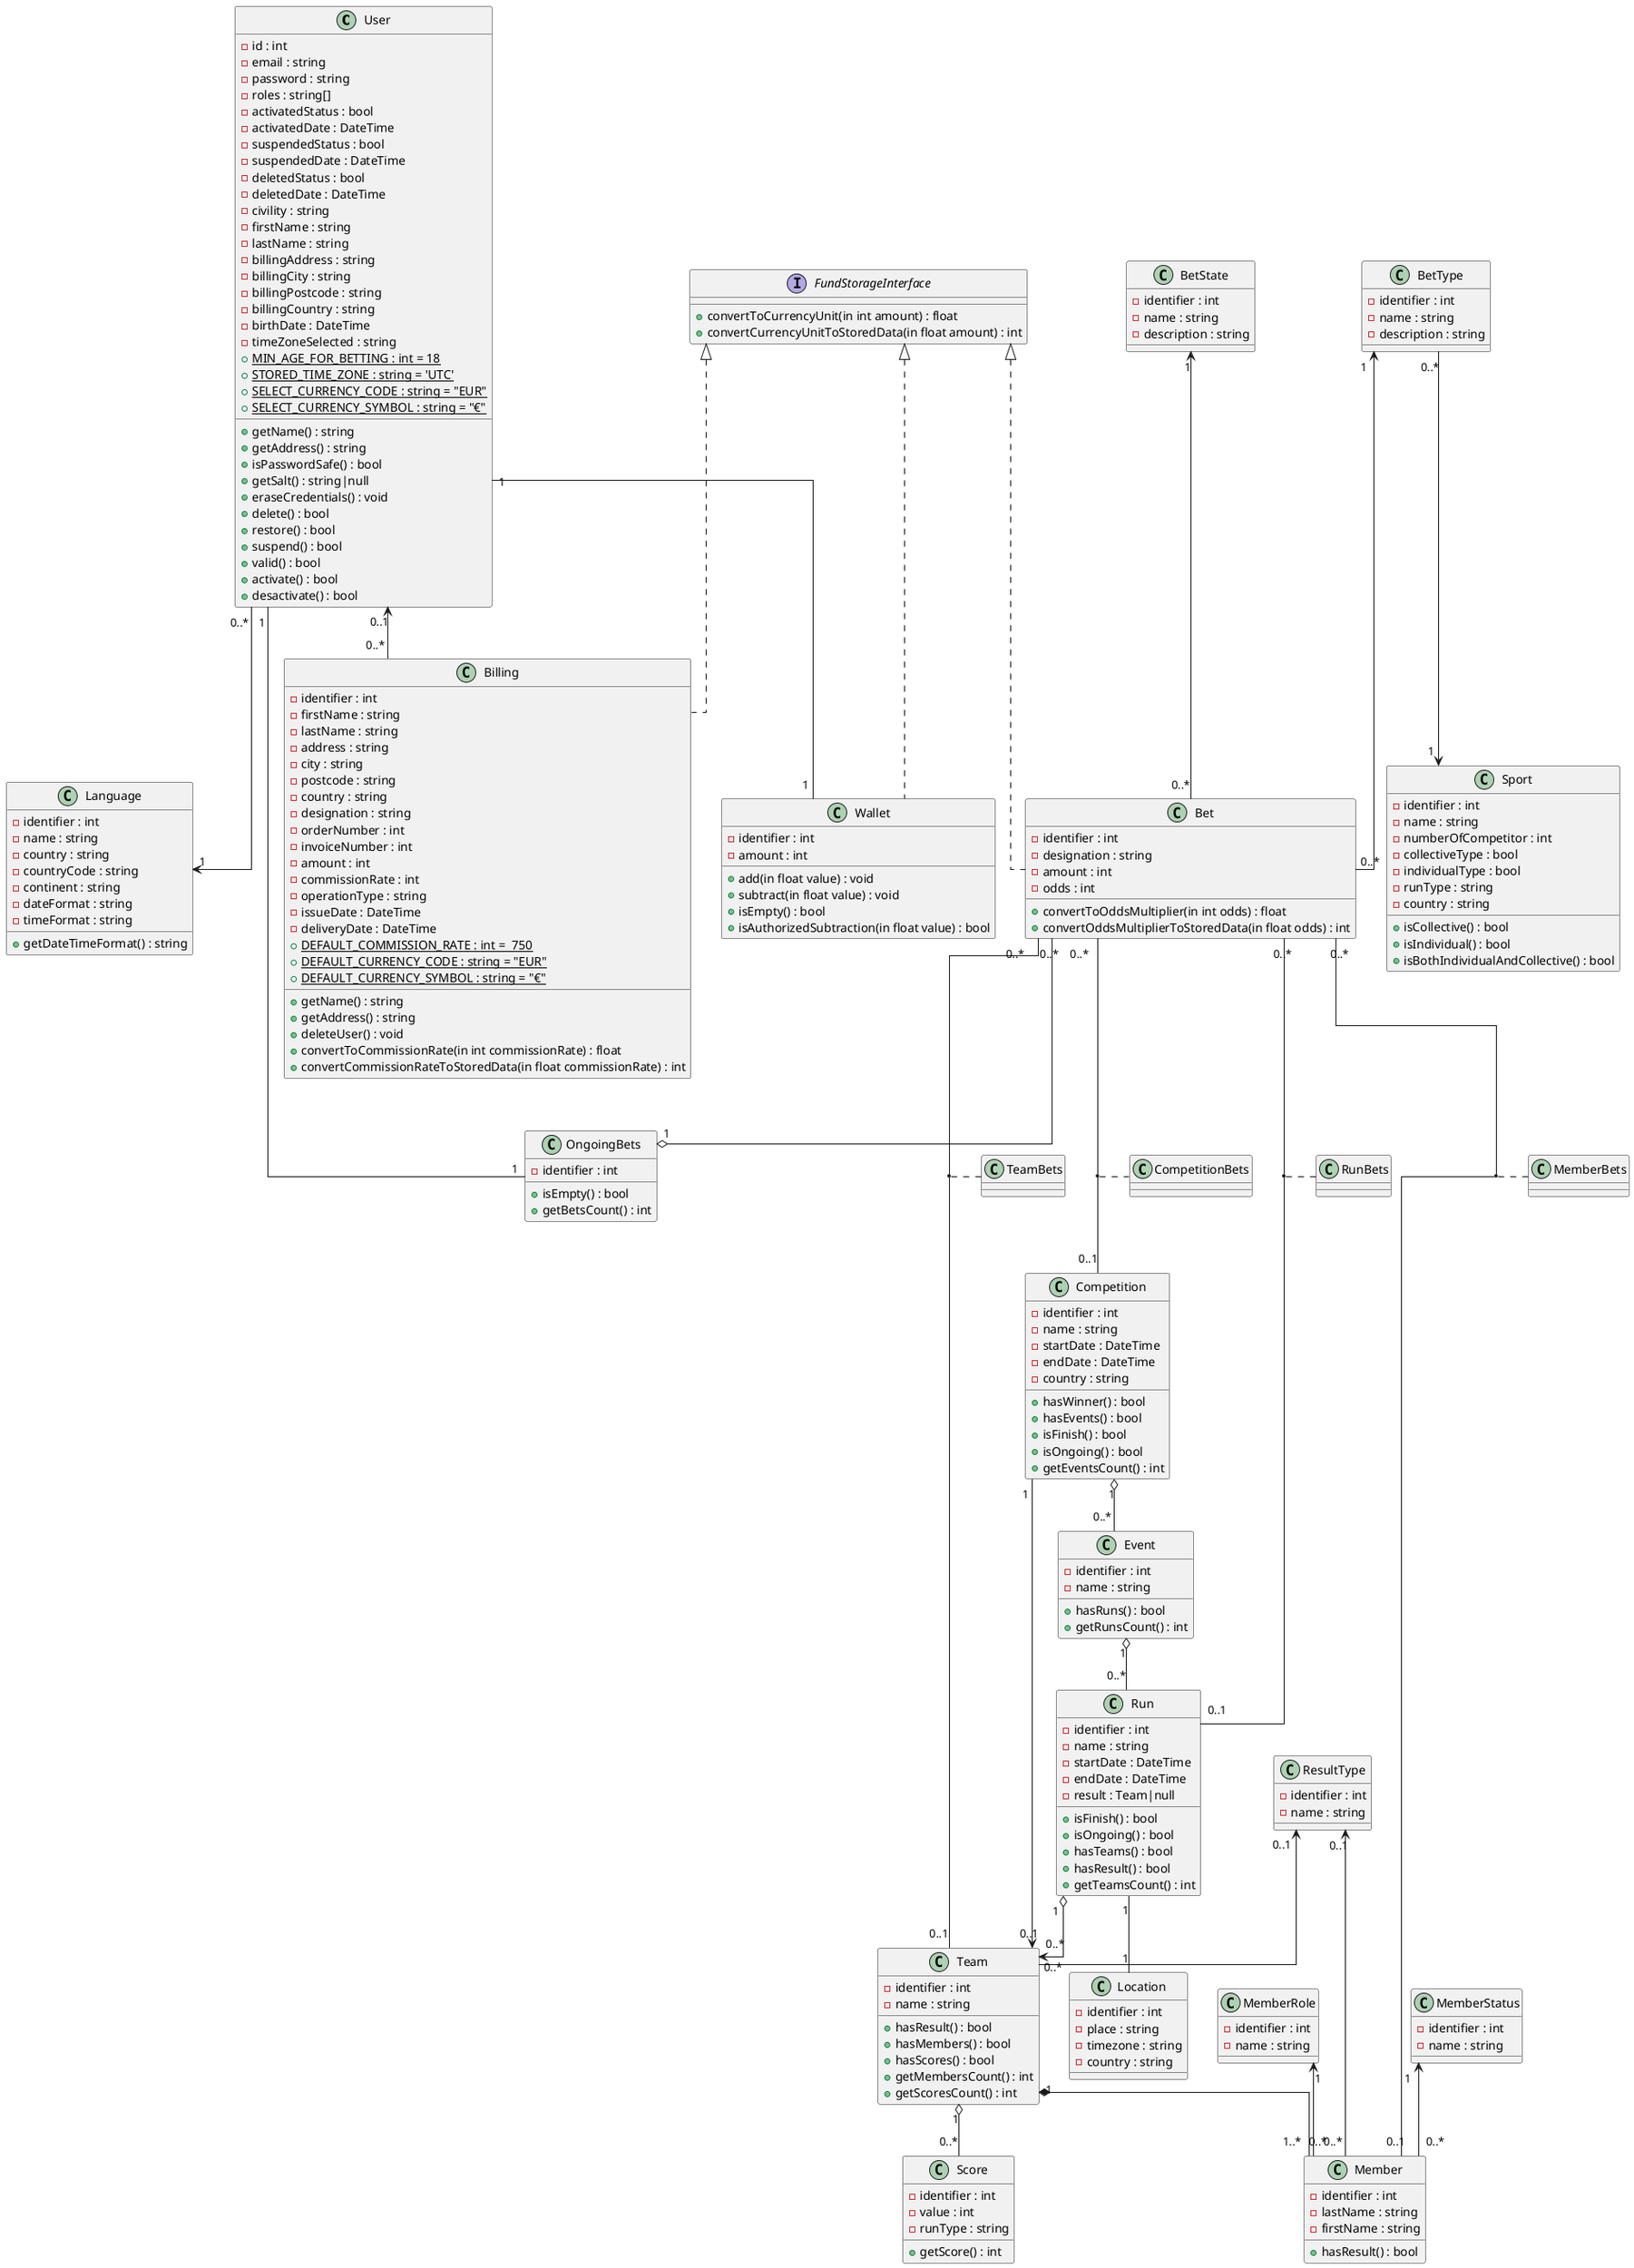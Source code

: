 @startuml parisportif5
skinparam linetype ortho
'plantuml
'Relations :
    'Un utilisateur a une langue sélectionnée
    User "0..*" --> "1" Language
    'Une facture n'est pas pas forcément lié à un utilisateur existant
    User "0..1" <-- "0..*" Billing
    'Un paris a un type
    BetType "1" <-- "0..*" Bet
    'Un utilisateur a un porte-feuille
    User "1" -- "1" Wallet
    'Un utilisateur a une liste des paris en cours (validé)
    User "1" -- "1" OngoingBets
    'Un paris (validé) est lié à une liste de paris en cours
    Bet "0..*" --o "1" OngoingBets
    'Un type de paris est lié à un sport
    BetType "0..*" --> "1" Sport
    'Une compétition a des événements
    Competition "1" o-- "0..*" Event
    'La compétition a une équipe gagnante
    Competition "1" --> "0..1" Team
    'Un événement a plusieurs rencontre ou course
    Event "1" o-- "0..*" Run
    'Une rencontre ou une course a un lieu
    Run "1" -- "1" Location
    'Une équipe a des scores (des matchs, des courses)
    Team "1" o-- "0..*" Score
    'Une rencontre ou une course a plusieurs équipes
    Run "1" o--> "0..*" Team
    'Une équipe a plusieurs membre
    Team "1" *-- "1..*" Member
    'Un paris a un état (en cours ou passé)
    BetState "1" <-- "0..*" Bet
    'Une équipe a un résultat (gagnant, perdant) même dans le cas de sport individuel
    ResultType "0..1" <-- "0..*" Team
    'Un membre a un résultat dans le cas de sport individuel (gagnant, perdant)
    ResultType "0..1" <-- "0..*" Member
    'Un membre a un rôle (fonction) tel que pilote, joueur
    MemberRole "1" <-- "0..*" Member
    'Un membre a un status (blessé, titulaire)
    MemberStatus "1" <-- "0..*" Member
    'Liaison potentiel entre un paris et une compétition
    Bet "0..*" -- "0..1" Competition
    FundStorageInterface <|.. Billing
    FundStorageInterface <|.. Wallet
    FundStorageInterface <|.. Bet
    'Classe d'association entre paris et compétition
    (Bet, Competition) .. CompetitionBets
    'Liaison potentiel entre un paris et une rencontre ou course
    Bet "0..*" -- "0..1" Run
    'Classe d'association entre un paris et une rencontre ou course
    (Bet, Run) .. RunBets
    'Liaison potentiel entre un paris et une équipe
    Bet "0..*" -- "0..1" Team
    'Classe d'association entre un paris et une équipe
    (Bet, Team) .. TeamBets
    'Liaison potentiel entre un paris et un membre
    Bet "0..*" -- "0..1" Member
    'Classe d'association entre un paris et un membre
    (Bet, Member) .. MemberBets
'Définitions des classes :
    'Rôle du membre (pilote, co-pilote, joueur)
    interface FundStorageInterface {
        +convertToCurrencyUnit(in int amount) : float
        +convertCurrencyUnitToStoredData(in float amount) : int
    }
    class MemberRole {
        -identifier : int
        -name : string
    }
    'Statut du membre (blessé, remplaçant, titulaire)
    class MemberStatus {
        -identifier : int
        -name : string
    }
    'Type de résultat (gagnant, perdant, ex aequo)
    class ResultType {
        -identifier : int
        -name : string
    }
    'État du paris (en cours, validé, finis)
    class BetState {
        -identifier : int
        -name : string
        -description : string
    }
    'Porte-feuille de l'utilisateur avec des fonds (de l'argent gagnés)
    class Wallet {
        -identifier : int
        -amount : int
        +add(in float value) : void
        +subtract(in float value) : void
        +isEmpty() : bool
        +isAuthorizedSubtraction(in float value) : bool
    }
    'Liste qui contient les paris validés et en cours
    class OngoingBets {
        -identifier : int
        +isEmpty() : bool
        +getBetsCount() : int
    }
    'Utilisateur avec un compte
    class User {
        -id : int
        -email : string
        -password : string
        -roles : string[]
        -activatedStatus : bool
        -activatedDate : DateTime
        -suspendedStatus : bool
        -suspendedDate : DateTime
        -deletedStatus : bool
        -deletedDate : DateTime
        -civility : string
        -firstName : string
        -lastName : string
        -billingAddress : string
        -billingCity : string
        -billingPostcode : string
        -billingCountry : string
        -birthDate : DateTime
        -timeZoneSelected : string
        +{static} MIN_AGE_FOR_BETTING : int = 18
        +{static} STORED_TIME_ZONE : string = 'UTC'
        +{static} SELECT_CURRENCY_CODE : string = "EUR"
        +{static} SELECT_CURRENCY_SYMBOL : string = "€"
        +getName() : string
        +getAddress() : string
        +isPasswordSafe() : bool
        +getSalt() : string|null
        +eraseCredentials() : void
        +delete() : bool
        +restore() : bool
        +suspend() : bool
        +valid() : bool
        +activate() : bool
        +desactivate() : bool
    }
    'Langue d'affichage de l'utilisateur
    class Language {
        -identifier : int
        -name : string
        -country : string
        -countryCode : string
        -continent : string
        -dateFormat : string
        -timeFormat : string
        +getDateTimeFormat() : string
    }
    'Factures (type=débit ou crédit)
    class Billing {
        -identifier : int
        -firstName : string
        -lastName : string
        -address : string
        -city : string
        -postcode : string
        -country : string
        -designation : string
        -orderNumber : int
        -invoiceNumber : int
        -amount : int
        -commissionRate : int
        -operationType : string
        -issueDate : DateTime
        -deliveryDate : DateTime
        +{static} DEFAULT_COMMISSION_RATE : int =  750
        +{static} DEFAULT_CURRENCY_CODE : string = "EUR"
        +{static} DEFAULT_CURRENCY_SYMBOL : string = "€"
        +getName() : string
        +getAddress() : string
        +deleteUser() : void
        +convertToCommissionRate(in int commissionRate) : float
        +convertCommissionRateToStoredData(in float commissionRate) : int
    }
    'Un paris
    class Bet {
        -identifier : int
        -designation : string
        -amount : int
        -odds : int
        +convertToOddsMultiplier(in int odds) : float
        +convertOddsMultiplierToStoredData(in float odds) : int
    }
    'Catégorie de paris (ex: Paris sur la victoire du favoris)
    class BetType {
        -identifier : int
        -name : string
        -description : string
    }
    'Lieu de la rencontre/course
    class Location {
        -identifier : int
        -place : string
        -timezone : string
        -country : string
    }
    'Sport pratiqué (runtype = fixture(match), race(course)) (type = collectif ou individuel ou les deux)
    class Sport {
        -identifier : int
        -name : string
        -numberOfCompetitor : int
        -collectiveType : bool
        -individualType : bool
        -runType : string
        -country : string
        +isCollective() : bool
        +isIndividual() : bool
        +isBothIndividualAndCollective() : bool
    }
    'Compétition (JO, Ligue des Champions, F1 Championnat du monde)
    class Competition {
        -identifier : int
        -name : string
        -startDate : DateTime
        -endDate : DateTime
        -country : string
        +hasWinner() : bool
        +hasEvents() : bool
        +isFinish() : bool
        +isOngoing() : bool
        +getEventsCount() : int
    }
    'Événement de la compétition (poul de qualification, Circuit F1 de france)
    class Event {
        -identifier : int
        -name : string
        +hasRuns() : bool
        +getRunsCount() : int
    }
    'Un match, une rencontre, une course
    class Run {
        -identifier : int
        -name : string
        -startDate : DateTime
        -endDate : DateTime
        -result : Team|null
        +isFinish() : bool
        +isOngoing() : bool
        +hasTeams() : bool
        +hasResult() : bool
        +getTeamsCount() : int
    }
    'Score de l'équipe ou du membre de l'équipe
    class Score {
        -identifier : int
        -value : int
        -runType : string
        +getScore() : int
    }
    'Joueur ou sportif ou pilote
    class Member {
        -identifier : int
        -lastName : string
        -firstName : string
        +hasResult() : bool
    }
    'Équipes qui participe à une rencontre, à une course
    class Team {
        -identifier : int
        -name : string
        +hasResult() : bool
        +hasMembers() : bool
        +hasScores() : bool
        +getMembersCount() : int
        +getScoresCount() : int
    }
@enduml
